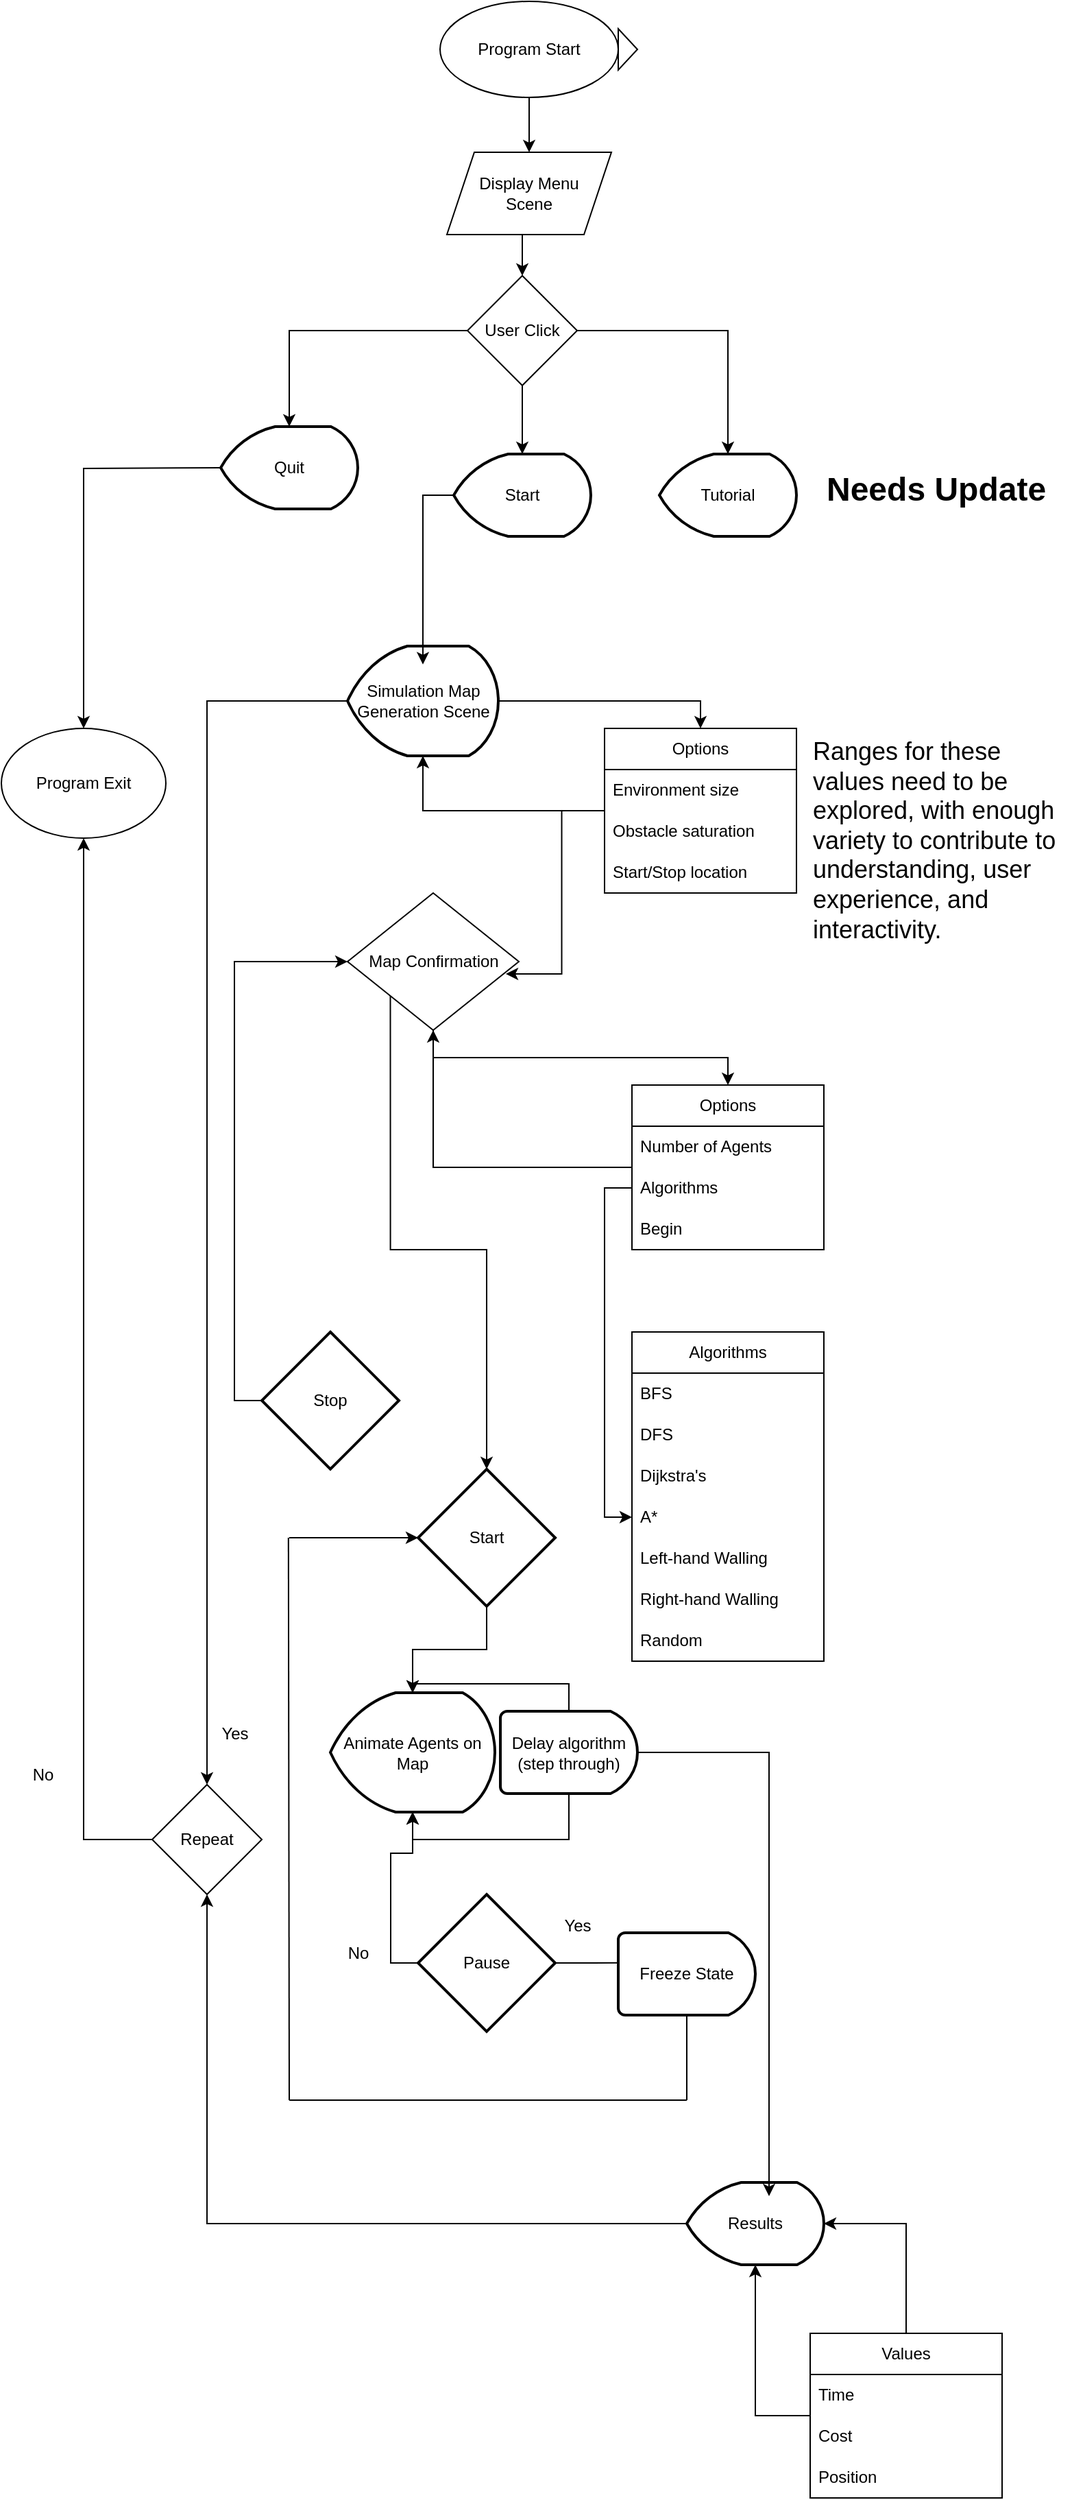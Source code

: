 <mxfile version="24.2.3" type="github">
  <diagram id="C5RBs43oDa-KdzZeNtuy" name="Page-1">
    <mxGraphModel dx="1518" dy="679" grid="1" gridSize="10" guides="1" tooltips="1" connect="1" arrows="1" fold="1" page="1" pageScale="1" pageWidth="827" pageHeight="1169" math="0" shadow="0">
      <root>
        <mxCell id="WIyWlLk6GJQsqaUBKTNV-0" />
        <mxCell id="WIyWlLk6GJQsqaUBKTNV-1" parent="WIyWlLk6GJQsqaUBKTNV-0" />
        <mxCell id="nEtuRUCeHnnsEgfaFvNi-16" style="edgeStyle=orthogonalEdgeStyle;rounded=0;orthogonalLoop=1;jettySize=auto;html=1;exitX=0.5;exitY=1;exitDx=0;exitDy=0;" edge="1" parent="WIyWlLk6GJQsqaUBKTNV-1" source="nEtuRUCeHnnsEgfaFvNi-0" target="nEtuRUCeHnnsEgfaFvNi-1">
          <mxGeometry relative="1" as="geometry" />
        </mxCell>
        <mxCell id="nEtuRUCeHnnsEgfaFvNi-0" value="Program Start" style="ellipse;whiteSpace=wrap;html=1;" vertex="1" parent="WIyWlLk6GJQsqaUBKTNV-1">
          <mxGeometry x="330" y="90" width="130" height="70" as="geometry" />
        </mxCell>
        <mxCell id="nEtuRUCeHnnsEgfaFvNi-22" style="edgeStyle=orthogonalEdgeStyle;rounded=0;orthogonalLoop=1;jettySize=auto;html=1;exitX=0.5;exitY=1;exitDx=0;exitDy=0;entryX=0.5;entryY=0;entryDx=0;entryDy=0;" edge="1" parent="WIyWlLk6GJQsqaUBKTNV-1" source="nEtuRUCeHnnsEgfaFvNi-1" target="nEtuRUCeHnnsEgfaFvNi-3">
          <mxGeometry relative="1" as="geometry" />
        </mxCell>
        <mxCell id="nEtuRUCeHnnsEgfaFvNi-1" value="Display Menu&lt;br&gt;Scene" style="shape=parallelogram;perimeter=parallelogramPerimeter;whiteSpace=wrap;html=1;fixedSize=1;" vertex="1" parent="WIyWlLk6GJQsqaUBKTNV-1">
          <mxGeometry x="335" y="200" width="120" height="60" as="geometry" />
        </mxCell>
        <mxCell id="nEtuRUCeHnnsEgfaFvNi-10" style="edgeStyle=orthogonalEdgeStyle;rounded=0;orthogonalLoop=1;jettySize=auto;html=1;exitX=0;exitY=0.5;exitDx=0;exitDy=0;entryX=0.5;entryY=0;entryDx=0;entryDy=0;entryPerimeter=0;" edge="1" parent="WIyWlLk6GJQsqaUBKTNV-1" source="nEtuRUCeHnnsEgfaFvNi-3" target="nEtuRUCeHnnsEgfaFvNi-17">
          <mxGeometry relative="1" as="geometry">
            <mxPoint x="220" y="400" as="targetPoint" />
          </mxGeometry>
        </mxCell>
        <mxCell id="nEtuRUCeHnnsEgfaFvNi-3" value="User Click" style="rhombus;whiteSpace=wrap;html=1;" vertex="1" parent="WIyWlLk6GJQsqaUBKTNV-1">
          <mxGeometry x="350" y="290" width="80" height="80" as="geometry" />
        </mxCell>
        <mxCell id="nEtuRUCeHnnsEgfaFvNi-9" style="edgeStyle=orthogonalEdgeStyle;rounded=0;orthogonalLoop=1;jettySize=auto;html=1;exitX=0;exitY=0.5;exitDx=0;exitDy=0;" edge="1" parent="WIyWlLk6GJQsqaUBKTNV-1" target="nEtuRUCeHnnsEgfaFvNi-7">
          <mxGeometry relative="1" as="geometry">
            <mxPoint x="170" y="430" as="sourcePoint" />
          </mxGeometry>
        </mxCell>
        <mxCell id="nEtuRUCeHnnsEgfaFvNi-7" value="Program Exit" style="ellipse;whiteSpace=wrap;html=1;" vertex="1" parent="WIyWlLk6GJQsqaUBKTNV-1">
          <mxGeometry x="10" y="620" width="120" height="80" as="geometry" />
        </mxCell>
        <mxCell id="nEtuRUCeHnnsEgfaFvNi-8" value="" style="triangle;whiteSpace=wrap;html=1;" vertex="1" parent="WIyWlLk6GJQsqaUBKTNV-1">
          <mxGeometry x="460" y="110" width="14" height="30" as="geometry" />
        </mxCell>
        <mxCell id="nEtuRUCeHnnsEgfaFvNi-12" style="edgeStyle=orthogonalEdgeStyle;rounded=0;orthogonalLoop=1;jettySize=auto;html=1;exitX=1;exitY=0.5;exitDx=0;exitDy=0;" edge="1" parent="WIyWlLk6GJQsqaUBKTNV-1" source="nEtuRUCeHnnsEgfaFvNi-3" target="nEtuRUCeHnnsEgfaFvNi-20">
          <mxGeometry relative="1" as="geometry">
            <mxPoint x="500" y="410" as="targetPoint" />
          </mxGeometry>
        </mxCell>
        <mxCell id="nEtuRUCeHnnsEgfaFvNi-17" value="Quit" style="strokeWidth=2;html=1;shape=mxgraph.flowchart.display;whiteSpace=wrap;" vertex="1" parent="WIyWlLk6GJQsqaUBKTNV-1">
          <mxGeometry x="170" y="400" width="100" height="60" as="geometry" />
        </mxCell>
        <mxCell id="nEtuRUCeHnnsEgfaFvNi-18" value="Start" style="strokeWidth=2;html=1;shape=mxgraph.flowchart.display;whiteSpace=wrap;" vertex="1" parent="WIyWlLk6GJQsqaUBKTNV-1">
          <mxGeometry x="340" y="420" width="100" height="60" as="geometry" />
        </mxCell>
        <mxCell id="nEtuRUCeHnnsEgfaFvNi-19" style="edgeStyle=orthogonalEdgeStyle;rounded=0;orthogonalLoop=1;jettySize=auto;html=1;exitX=0.5;exitY=1;exitDx=0;exitDy=0;" edge="1" parent="WIyWlLk6GJQsqaUBKTNV-1" source="nEtuRUCeHnnsEgfaFvNi-3" target="nEtuRUCeHnnsEgfaFvNi-18">
          <mxGeometry relative="1" as="geometry" />
        </mxCell>
        <mxCell id="nEtuRUCeHnnsEgfaFvNi-20" value="Tutorial" style="strokeWidth=2;html=1;shape=mxgraph.flowchart.display;whiteSpace=wrap;" vertex="1" parent="WIyWlLk6GJQsqaUBKTNV-1">
          <mxGeometry x="490" y="420" width="100" height="60" as="geometry" />
        </mxCell>
        <mxCell id="nEtuRUCeHnnsEgfaFvNi-23" value="Options" style="swimlane;fontStyle=0;childLayout=stackLayout;horizontal=1;startSize=30;horizontalStack=0;resizeParent=1;resizeParentMax=0;resizeLast=0;collapsible=1;marginBottom=0;whiteSpace=wrap;html=1;" vertex="1" parent="WIyWlLk6GJQsqaUBKTNV-1">
          <mxGeometry x="450" y="620" width="140" height="120" as="geometry" />
        </mxCell>
        <mxCell id="nEtuRUCeHnnsEgfaFvNi-24" value="Environment size" style="text;strokeColor=none;fillColor=none;align=left;verticalAlign=middle;spacingLeft=4;spacingRight=4;overflow=hidden;points=[[0,0.5],[1,0.5]];portConstraint=eastwest;rotatable=0;whiteSpace=wrap;html=1;" vertex="1" parent="nEtuRUCeHnnsEgfaFvNi-23">
          <mxGeometry y="30" width="140" height="30" as="geometry" />
        </mxCell>
        <mxCell id="nEtuRUCeHnnsEgfaFvNi-25" value="Obstacle saturation" style="text;strokeColor=none;fillColor=none;align=left;verticalAlign=middle;spacingLeft=4;spacingRight=4;overflow=hidden;points=[[0,0.5],[1,0.5]];portConstraint=eastwest;rotatable=0;whiteSpace=wrap;html=1;" vertex="1" parent="nEtuRUCeHnnsEgfaFvNi-23">
          <mxGeometry y="60" width="140" height="30" as="geometry" />
        </mxCell>
        <mxCell id="nEtuRUCeHnnsEgfaFvNi-26" value="Start/Stop location" style="text;strokeColor=none;fillColor=none;align=left;verticalAlign=middle;spacingLeft=4;spacingRight=4;overflow=hidden;points=[[0,0.5],[1,0.5]];portConstraint=eastwest;rotatable=0;whiteSpace=wrap;html=1;" vertex="1" parent="nEtuRUCeHnnsEgfaFvNi-23">
          <mxGeometry y="90" width="140" height="30" as="geometry" />
        </mxCell>
        <mxCell id="nEtuRUCeHnnsEgfaFvNi-29" style="edgeStyle=orthogonalEdgeStyle;rounded=0;orthogonalLoop=1;jettySize=auto;html=1;exitX=1;exitY=0.5;exitDx=0;exitDy=0;exitPerimeter=0;entryX=0.5;entryY=0;entryDx=0;entryDy=0;" edge="1" parent="WIyWlLk6GJQsqaUBKTNV-1" source="nEtuRUCeHnnsEgfaFvNi-27" target="nEtuRUCeHnnsEgfaFvNi-23">
          <mxGeometry relative="1" as="geometry" />
        </mxCell>
        <mxCell id="nEtuRUCeHnnsEgfaFvNi-51" style="edgeStyle=orthogonalEdgeStyle;rounded=0;orthogonalLoop=1;jettySize=auto;html=1;" edge="1" parent="WIyWlLk6GJQsqaUBKTNV-1" source="nEtuRUCeHnnsEgfaFvNi-27" target="nEtuRUCeHnnsEgfaFvNi-52">
          <mxGeometry relative="1" as="geometry">
            <mxPoint x="160" y="1381" as="targetPoint" />
          </mxGeometry>
        </mxCell>
        <mxCell id="nEtuRUCeHnnsEgfaFvNi-27" value="Simulation Map Generation Scene" style="strokeWidth=2;html=1;shape=mxgraph.flowchart.display;whiteSpace=wrap;" vertex="1" parent="WIyWlLk6GJQsqaUBKTNV-1">
          <mxGeometry x="262.5" y="560" width="110" height="80" as="geometry" />
        </mxCell>
        <mxCell id="nEtuRUCeHnnsEgfaFvNi-28" style="edgeStyle=orthogonalEdgeStyle;rounded=0;orthogonalLoop=1;jettySize=auto;html=1;exitX=0;exitY=0.5;exitDx=0;exitDy=0;exitPerimeter=0;entryX=0.5;entryY=0.167;entryDx=0;entryDy=0;entryPerimeter=0;" edge="1" parent="WIyWlLk6GJQsqaUBKTNV-1" source="nEtuRUCeHnnsEgfaFvNi-18" target="nEtuRUCeHnnsEgfaFvNi-27">
          <mxGeometry relative="1" as="geometry" />
        </mxCell>
        <mxCell id="nEtuRUCeHnnsEgfaFvNi-30" style="edgeStyle=orthogonalEdgeStyle;rounded=0;orthogonalLoop=1;jettySize=auto;html=1;entryX=0.5;entryY=1;entryDx=0;entryDy=0;entryPerimeter=0;" edge="1" parent="WIyWlLk6GJQsqaUBKTNV-1" source="nEtuRUCeHnnsEgfaFvNi-23" target="nEtuRUCeHnnsEgfaFvNi-27">
          <mxGeometry relative="1" as="geometry" />
        </mxCell>
        <mxCell id="nEtuRUCeHnnsEgfaFvNi-49" style="edgeStyle=orthogonalEdgeStyle;rounded=0;orthogonalLoop=1;jettySize=auto;html=1;exitX=0.5;exitY=1;exitDx=0;exitDy=0;entryX=0.5;entryY=0;entryDx=0;entryDy=0;" edge="1" parent="WIyWlLk6GJQsqaUBKTNV-1" source="nEtuRUCeHnnsEgfaFvNi-31" target="nEtuRUCeHnnsEgfaFvNi-33">
          <mxGeometry relative="1" as="geometry" />
        </mxCell>
        <mxCell id="nEtuRUCeHnnsEgfaFvNi-59" style="edgeStyle=orthogonalEdgeStyle;rounded=0;orthogonalLoop=1;jettySize=auto;html=1;exitX=0;exitY=1;exitDx=0;exitDy=0;" edge="1" parent="WIyWlLk6GJQsqaUBKTNV-1" source="nEtuRUCeHnnsEgfaFvNi-31" target="nEtuRUCeHnnsEgfaFvNi-38">
          <mxGeometry relative="1" as="geometry" />
        </mxCell>
        <mxCell id="nEtuRUCeHnnsEgfaFvNi-31" value="Map Confirmation" style="rhombus;whiteSpace=wrap;html=1;" vertex="1" parent="WIyWlLk6GJQsqaUBKTNV-1">
          <mxGeometry x="262.5" y="740" width="125" height="100" as="geometry" />
        </mxCell>
        <mxCell id="nEtuRUCeHnnsEgfaFvNi-32" style="edgeStyle=orthogonalEdgeStyle;rounded=0;orthogonalLoop=1;jettySize=auto;html=1;entryX=0.924;entryY=0.59;entryDx=0;entryDy=0;entryPerimeter=0;" edge="1" parent="WIyWlLk6GJQsqaUBKTNV-1" source="nEtuRUCeHnnsEgfaFvNi-23" target="nEtuRUCeHnnsEgfaFvNi-31">
          <mxGeometry relative="1" as="geometry" />
        </mxCell>
        <mxCell id="nEtuRUCeHnnsEgfaFvNi-58" style="edgeStyle=orthogonalEdgeStyle;rounded=0;orthogonalLoop=1;jettySize=auto;html=1;" edge="1" parent="WIyWlLk6GJQsqaUBKTNV-1" source="nEtuRUCeHnnsEgfaFvNi-33" target="nEtuRUCeHnnsEgfaFvNi-31">
          <mxGeometry relative="1" as="geometry" />
        </mxCell>
        <mxCell id="nEtuRUCeHnnsEgfaFvNi-33" value="Options" style="swimlane;fontStyle=0;childLayout=stackLayout;horizontal=1;startSize=30;horizontalStack=0;resizeParent=1;resizeParentMax=0;resizeLast=0;collapsible=1;marginBottom=0;whiteSpace=wrap;html=1;" vertex="1" parent="WIyWlLk6GJQsqaUBKTNV-1">
          <mxGeometry x="470" y="880" width="140" height="120" as="geometry" />
        </mxCell>
        <mxCell id="nEtuRUCeHnnsEgfaFvNi-34" value="Number of Agents" style="text;strokeColor=none;fillColor=none;align=left;verticalAlign=middle;spacingLeft=4;spacingRight=4;overflow=hidden;points=[[0,0.5],[1,0.5]];portConstraint=eastwest;rotatable=0;whiteSpace=wrap;html=1;" vertex="1" parent="nEtuRUCeHnnsEgfaFvNi-33">
          <mxGeometry y="30" width="140" height="30" as="geometry" />
        </mxCell>
        <mxCell id="nEtuRUCeHnnsEgfaFvNi-36" value="Algorithms" style="text;strokeColor=none;fillColor=none;align=left;verticalAlign=middle;spacingLeft=4;spacingRight=4;overflow=hidden;points=[[0,0.5],[1,0.5]];portConstraint=eastwest;rotatable=0;whiteSpace=wrap;html=1;" vertex="1" parent="nEtuRUCeHnnsEgfaFvNi-33">
          <mxGeometry y="60" width="140" height="30" as="geometry" />
        </mxCell>
        <mxCell id="nEtuRUCeHnnsEgfaFvNi-37" value="Begin" style="text;strokeColor=none;fillColor=none;align=left;verticalAlign=middle;spacingLeft=4;spacingRight=4;overflow=hidden;points=[[0,0.5],[1,0.5]];portConstraint=eastwest;rotatable=0;whiteSpace=wrap;html=1;" vertex="1" parent="nEtuRUCeHnnsEgfaFvNi-33">
          <mxGeometry y="90" width="140" height="30" as="geometry" />
        </mxCell>
        <mxCell id="nEtuRUCeHnnsEgfaFvNi-63" style="edgeStyle=orthogonalEdgeStyle;rounded=0;orthogonalLoop=1;jettySize=auto;html=1;exitX=0.5;exitY=1;exitDx=0;exitDy=0;exitPerimeter=0;" edge="1" parent="WIyWlLk6GJQsqaUBKTNV-1" source="nEtuRUCeHnnsEgfaFvNi-38" target="nEtuRUCeHnnsEgfaFvNi-62">
          <mxGeometry relative="1" as="geometry" />
        </mxCell>
        <mxCell id="nEtuRUCeHnnsEgfaFvNi-38" value="Start" style="strokeWidth=2;html=1;shape=mxgraph.flowchart.decision;whiteSpace=wrap;" vertex="1" parent="WIyWlLk6GJQsqaUBKTNV-1">
          <mxGeometry x="314" y="1160" width="100" height="100" as="geometry" />
        </mxCell>
        <mxCell id="nEtuRUCeHnnsEgfaFvNi-56" style="edgeStyle=orthogonalEdgeStyle;rounded=0;orthogonalLoop=1;jettySize=auto;html=1;exitX=0;exitY=0.5;exitDx=0;exitDy=0;exitPerimeter=0;entryX=0;entryY=0.5;entryDx=0;entryDy=0;" edge="1" parent="WIyWlLk6GJQsqaUBKTNV-1" source="nEtuRUCeHnnsEgfaFvNi-39" target="nEtuRUCeHnnsEgfaFvNi-31">
          <mxGeometry relative="1" as="geometry" />
        </mxCell>
        <mxCell id="nEtuRUCeHnnsEgfaFvNi-39" value="Stop" style="strokeWidth=2;html=1;shape=mxgraph.flowchart.decision;whiteSpace=wrap;" vertex="1" parent="WIyWlLk6GJQsqaUBKTNV-1">
          <mxGeometry x="200" y="1060" width="100" height="100" as="geometry" />
        </mxCell>
        <mxCell id="nEtuRUCeHnnsEgfaFvNi-40" value="Algorithms" style="swimlane;fontStyle=0;childLayout=stackLayout;horizontal=1;startSize=30;horizontalStack=0;resizeParent=1;resizeParentMax=0;resizeLast=0;collapsible=1;marginBottom=0;whiteSpace=wrap;html=1;" vertex="1" parent="WIyWlLk6GJQsqaUBKTNV-1">
          <mxGeometry x="470" y="1060" width="140" height="240" as="geometry" />
        </mxCell>
        <mxCell id="nEtuRUCeHnnsEgfaFvNi-41" value="BFS&lt;span style=&quot;white-space: pre;&quot;&gt;&#x9;&lt;/span&gt;" style="text;strokeColor=none;fillColor=none;align=left;verticalAlign=middle;spacingLeft=4;spacingRight=4;overflow=hidden;points=[[0,0.5],[1,0.5]];portConstraint=eastwest;rotatable=0;whiteSpace=wrap;html=1;" vertex="1" parent="nEtuRUCeHnnsEgfaFvNi-40">
          <mxGeometry y="30" width="140" height="30" as="geometry" />
        </mxCell>
        <mxCell id="nEtuRUCeHnnsEgfaFvNi-42" value="DFS" style="text;strokeColor=none;fillColor=none;align=left;verticalAlign=middle;spacingLeft=4;spacingRight=4;overflow=hidden;points=[[0,0.5],[1,0.5]];portConstraint=eastwest;rotatable=0;whiteSpace=wrap;html=1;" vertex="1" parent="nEtuRUCeHnnsEgfaFvNi-40">
          <mxGeometry y="60" width="140" height="30" as="geometry" />
        </mxCell>
        <mxCell id="nEtuRUCeHnnsEgfaFvNi-43" value="Dijkstra&#39;s" style="text;strokeColor=none;fillColor=none;align=left;verticalAlign=middle;spacingLeft=4;spacingRight=4;overflow=hidden;points=[[0,0.5],[1,0.5]];portConstraint=eastwest;rotatable=0;whiteSpace=wrap;html=1;" vertex="1" parent="nEtuRUCeHnnsEgfaFvNi-40">
          <mxGeometry y="90" width="140" height="30" as="geometry" />
        </mxCell>
        <mxCell id="nEtuRUCeHnnsEgfaFvNi-45" value="A*" style="text;strokeColor=none;fillColor=none;align=left;verticalAlign=middle;spacingLeft=4;spacingRight=4;overflow=hidden;points=[[0,0.5],[1,0.5]];portConstraint=eastwest;rotatable=0;whiteSpace=wrap;html=1;" vertex="1" parent="nEtuRUCeHnnsEgfaFvNi-40">
          <mxGeometry y="120" width="140" height="30" as="geometry" />
        </mxCell>
        <mxCell id="nEtuRUCeHnnsEgfaFvNi-46" value="Left-hand Walling" style="text;strokeColor=none;fillColor=none;align=left;verticalAlign=middle;spacingLeft=4;spacingRight=4;overflow=hidden;points=[[0,0.5],[1,0.5]];portConstraint=eastwest;rotatable=0;whiteSpace=wrap;html=1;" vertex="1" parent="nEtuRUCeHnnsEgfaFvNi-40">
          <mxGeometry y="150" width="140" height="30" as="geometry" />
        </mxCell>
        <mxCell id="nEtuRUCeHnnsEgfaFvNi-47" value="Right-hand Walling" style="text;strokeColor=none;fillColor=none;align=left;verticalAlign=middle;spacingLeft=4;spacingRight=4;overflow=hidden;points=[[0,0.5],[1,0.5]];portConstraint=eastwest;rotatable=0;whiteSpace=wrap;html=1;" vertex="1" parent="nEtuRUCeHnnsEgfaFvNi-40">
          <mxGeometry y="180" width="140" height="30" as="geometry" />
        </mxCell>
        <mxCell id="nEtuRUCeHnnsEgfaFvNi-48" value="Random" style="text;strokeColor=none;fillColor=none;align=left;verticalAlign=middle;spacingLeft=4;spacingRight=4;overflow=hidden;points=[[0,0.5],[1,0.5]];portConstraint=eastwest;rotatable=0;whiteSpace=wrap;html=1;" vertex="1" parent="nEtuRUCeHnnsEgfaFvNi-40">
          <mxGeometry y="210" width="140" height="30" as="geometry" />
        </mxCell>
        <mxCell id="nEtuRUCeHnnsEgfaFvNi-50" style="edgeStyle=orthogonalEdgeStyle;rounded=0;orthogonalLoop=1;jettySize=auto;html=1;entryX=0;entryY=0.5;entryDx=0;entryDy=0;" edge="1" parent="WIyWlLk6GJQsqaUBKTNV-1" source="nEtuRUCeHnnsEgfaFvNi-36" target="nEtuRUCeHnnsEgfaFvNi-45">
          <mxGeometry relative="1" as="geometry" />
        </mxCell>
        <mxCell id="nEtuRUCeHnnsEgfaFvNi-54" style="edgeStyle=orthogonalEdgeStyle;rounded=0;orthogonalLoop=1;jettySize=auto;html=1;exitX=0;exitY=0.5;exitDx=0;exitDy=0;entryX=0.5;entryY=1;entryDx=0;entryDy=0;" edge="1" parent="WIyWlLk6GJQsqaUBKTNV-1" source="nEtuRUCeHnnsEgfaFvNi-52" target="nEtuRUCeHnnsEgfaFvNi-7">
          <mxGeometry relative="1" as="geometry" />
        </mxCell>
        <mxCell id="nEtuRUCeHnnsEgfaFvNi-52" value="Repeat" style="rhombus;whiteSpace=wrap;html=1;" vertex="1" parent="WIyWlLk6GJQsqaUBKTNV-1">
          <mxGeometry x="120" y="1390" width="80" height="80" as="geometry" />
        </mxCell>
        <mxCell id="nEtuRUCeHnnsEgfaFvNi-53" value="Yes" style="text;html=1;align=center;verticalAlign=middle;resizable=0;points=[];autosize=1;strokeColor=none;fillColor=none;" vertex="1" parent="WIyWlLk6GJQsqaUBKTNV-1">
          <mxGeometry x="160" y="1338" width="40" height="30" as="geometry" />
        </mxCell>
        <mxCell id="nEtuRUCeHnnsEgfaFvNi-55" value="No" style="text;html=1;align=center;verticalAlign=middle;resizable=0;points=[];autosize=1;strokeColor=none;fillColor=none;" vertex="1" parent="WIyWlLk6GJQsqaUBKTNV-1">
          <mxGeometry x="20" y="1368" width="40" height="30" as="geometry" />
        </mxCell>
        <mxCell id="nEtuRUCeHnnsEgfaFvNi-60" value="&lt;font style=&quot;font-size: 18px;&quot;&gt;Ranges for these values need to be explored, with enough variety to contribute to understanding, user experience, and interactivity.&lt;/font&gt;" style="text;html=1;whiteSpace=wrap;overflow=hidden;rounded=0;" vertex="1" parent="WIyWlLk6GJQsqaUBKTNV-1">
          <mxGeometry x="600" y="620" width="190" height="180" as="geometry" />
        </mxCell>
        <mxCell id="nEtuRUCeHnnsEgfaFvNi-61" value="&lt;div&gt;Delay algorithm&lt;/div&gt;&lt;div&gt;(step through)&lt;br&gt;&lt;/div&gt;" style="strokeWidth=2;html=1;shape=mxgraph.flowchart.delay;whiteSpace=wrap;" vertex="1" parent="WIyWlLk6GJQsqaUBKTNV-1">
          <mxGeometry x="374" y="1336.5" width="100" height="60" as="geometry" />
        </mxCell>
        <mxCell id="nEtuRUCeHnnsEgfaFvNi-62" value="Animate Agents on Map" style="strokeWidth=2;html=1;shape=mxgraph.flowchart.display;whiteSpace=wrap;" vertex="1" parent="WIyWlLk6GJQsqaUBKTNV-1">
          <mxGeometry x="250" y="1323" width="120" height="87" as="geometry" />
        </mxCell>
        <mxCell id="nEtuRUCeHnnsEgfaFvNi-64" style="edgeStyle=orthogonalEdgeStyle;rounded=0;orthogonalLoop=1;jettySize=auto;html=1;exitX=0.5;exitY=0;exitDx=0;exitDy=0;exitPerimeter=0;entryX=0.5;entryY=0;entryDx=0;entryDy=0;entryPerimeter=0;" edge="1" parent="WIyWlLk6GJQsqaUBKTNV-1" source="nEtuRUCeHnnsEgfaFvNi-61" target="nEtuRUCeHnnsEgfaFvNi-62">
          <mxGeometry relative="1" as="geometry" />
        </mxCell>
        <mxCell id="nEtuRUCeHnnsEgfaFvNi-65" style="edgeStyle=orthogonalEdgeStyle;rounded=0;orthogonalLoop=1;jettySize=auto;html=1;exitX=0.5;exitY=1;exitDx=0;exitDy=0;exitPerimeter=0;entryX=0.5;entryY=1;entryDx=0;entryDy=0;entryPerimeter=0;" edge="1" parent="WIyWlLk6GJQsqaUBKTNV-1" source="nEtuRUCeHnnsEgfaFvNi-61" target="nEtuRUCeHnnsEgfaFvNi-62">
          <mxGeometry relative="1" as="geometry" />
        </mxCell>
        <mxCell id="nEtuRUCeHnnsEgfaFvNi-67" style="edgeStyle=orthogonalEdgeStyle;rounded=0;orthogonalLoop=1;jettySize=auto;html=1;exitX=0;exitY=0.5;exitDx=0;exitDy=0;exitPerimeter=0;" edge="1" parent="WIyWlLk6GJQsqaUBKTNV-1" source="nEtuRUCeHnnsEgfaFvNi-66" target="nEtuRUCeHnnsEgfaFvNi-62">
          <mxGeometry relative="1" as="geometry" />
        </mxCell>
        <mxCell id="nEtuRUCeHnnsEgfaFvNi-69" style="edgeStyle=orthogonalEdgeStyle;rounded=0;orthogonalLoop=1;jettySize=auto;html=1;exitX=1;exitY=0.5;exitDx=0;exitDy=0;exitPerimeter=0;" edge="1" parent="WIyWlLk6GJQsqaUBKTNV-1" source="nEtuRUCeHnnsEgfaFvNi-66">
          <mxGeometry relative="1" as="geometry">
            <mxPoint x="470" y="1519.824" as="targetPoint" />
          </mxGeometry>
        </mxCell>
        <mxCell id="nEtuRUCeHnnsEgfaFvNi-66" value="Pause" style="strokeWidth=2;html=1;shape=mxgraph.flowchart.decision;whiteSpace=wrap;" vertex="1" parent="WIyWlLk6GJQsqaUBKTNV-1">
          <mxGeometry x="314" y="1470" width="100" height="100" as="geometry" />
        </mxCell>
        <mxCell id="nEtuRUCeHnnsEgfaFvNi-68" value="No" style="text;html=1;align=center;verticalAlign=middle;resizable=0;points=[];autosize=1;strokeColor=none;fillColor=none;" vertex="1" parent="WIyWlLk6GJQsqaUBKTNV-1">
          <mxGeometry x="250" y="1498" width="40" height="30" as="geometry" />
        </mxCell>
        <mxCell id="nEtuRUCeHnnsEgfaFvNi-70" value="Yes" style="text;html=1;align=center;verticalAlign=middle;resizable=0;points=[];autosize=1;strokeColor=none;fillColor=none;" vertex="1" parent="WIyWlLk6GJQsqaUBKTNV-1">
          <mxGeometry x="410" y="1478" width="40" height="30" as="geometry" />
        </mxCell>
        <mxCell id="nEtuRUCeHnnsEgfaFvNi-71" value="Freeze State" style="strokeWidth=2;html=1;shape=mxgraph.flowchart.delay;whiteSpace=wrap;" vertex="1" parent="WIyWlLk6GJQsqaUBKTNV-1">
          <mxGeometry x="460" y="1498" width="100" height="60" as="geometry" />
        </mxCell>
        <mxCell id="nEtuRUCeHnnsEgfaFvNi-73" value="" style="endArrow=classic;html=1;rounded=0;" edge="1" parent="WIyWlLk6GJQsqaUBKTNV-1">
          <mxGeometry width="50" height="50" relative="1" as="geometry">
            <mxPoint x="220" y="1210" as="sourcePoint" />
            <mxPoint x="314" y="1210" as="targetPoint" />
          </mxGeometry>
        </mxCell>
        <mxCell id="nEtuRUCeHnnsEgfaFvNi-74" value="" style="endArrow=none;html=1;rounded=0;" edge="1" parent="WIyWlLk6GJQsqaUBKTNV-1">
          <mxGeometry width="50" height="50" relative="1" as="geometry">
            <mxPoint x="220" y="1620" as="sourcePoint" />
            <mxPoint x="219.41" y="1210" as="targetPoint" />
          </mxGeometry>
        </mxCell>
        <mxCell id="nEtuRUCeHnnsEgfaFvNi-75" value="" style="endArrow=none;html=1;rounded=0;" edge="1" parent="WIyWlLk6GJQsqaUBKTNV-1">
          <mxGeometry width="50" height="50" relative="1" as="geometry">
            <mxPoint x="220" y="1620" as="sourcePoint" />
            <mxPoint x="510" y="1620" as="targetPoint" />
          </mxGeometry>
        </mxCell>
        <mxCell id="nEtuRUCeHnnsEgfaFvNi-76" value="" style="endArrow=none;html=1;rounded=0;entryX=0.5;entryY=1;entryDx=0;entryDy=0;entryPerimeter=0;" edge="1" parent="WIyWlLk6GJQsqaUBKTNV-1" target="nEtuRUCeHnnsEgfaFvNi-71">
          <mxGeometry width="50" height="50" relative="1" as="geometry">
            <mxPoint x="510" y="1620" as="sourcePoint" />
            <mxPoint x="565" y="1570" as="targetPoint" />
          </mxGeometry>
        </mxCell>
        <mxCell id="nEtuRUCeHnnsEgfaFvNi-88" style="edgeStyle=orthogonalEdgeStyle;rounded=0;orthogonalLoop=1;jettySize=auto;html=1;entryX=0.5;entryY=1;entryDx=0;entryDy=0;" edge="1" parent="WIyWlLk6GJQsqaUBKTNV-1" source="nEtuRUCeHnnsEgfaFvNi-77" target="nEtuRUCeHnnsEgfaFvNi-52">
          <mxGeometry relative="1" as="geometry" />
        </mxCell>
        <mxCell id="nEtuRUCeHnnsEgfaFvNi-77" value="Results" style="strokeWidth=2;html=1;shape=mxgraph.flowchart.display;whiteSpace=wrap;" vertex="1" parent="WIyWlLk6GJQsqaUBKTNV-1">
          <mxGeometry x="510" y="1680" width="100" height="60" as="geometry" />
        </mxCell>
        <mxCell id="nEtuRUCeHnnsEgfaFvNi-78" value="Values" style="swimlane;fontStyle=0;childLayout=stackLayout;horizontal=1;startSize=30;horizontalStack=0;resizeParent=1;resizeParentMax=0;resizeLast=0;collapsible=1;marginBottom=0;whiteSpace=wrap;html=1;" vertex="1" parent="WIyWlLk6GJQsqaUBKTNV-1">
          <mxGeometry x="600" y="1790" width="140" height="120" as="geometry" />
        </mxCell>
        <mxCell id="nEtuRUCeHnnsEgfaFvNi-79" value="Time" style="text;strokeColor=none;fillColor=none;align=left;verticalAlign=middle;spacingLeft=4;spacingRight=4;overflow=hidden;points=[[0,0.5],[1,0.5]];portConstraint=eastwest;rotatable=0;whiteSpace=wrap;html=1;" vertex="1" parent="nEtuRUCeHnnsEgfaFvNi-78">
          <mxGeometry y="30" width="140" height="30" as="geometry" />
        </mxCell>
        <mxCell id="nEtuRUCeHnnsEgfaFvNi-80" value="Cost" style="text;strokeColor=none;fillColor=none;align=left;verticalAlign=middle;spacingLeft=4;spacingRight=4;overflow=hidden;points=[[0,0.5],[1,0.5]];portConstraint=eastwest;rotatable=0;whiteSpace=wrap;html=1;" vertex="1" parent="nEtuRUCeHnnsEgfaFvNi-78">
          <mxGeometry y="60" width="140" height="30" as="geometry" />
        </mxCell>
        <mxCell id="nEtuRUCeHnnsEgfaFvNi-81" value="Position" style="text;strokeColor=none;fillColor=none;align=left;verticalAlign=middle;spacingLeft=4;spacingRight=4;overflow=hidden;points=[[0,0.5],[1,0.5]];portConstraint=eastwest;rotatable=0;whiteSpace=wrap;html=1;" vertex="1" parent="nEtuRUCeHnnsEgfaFvNi-78">
          <mxGeometry y="90" width="140" height="30" as="geometry" />
        </mxCell>
        <mxCell id="nEtuRUCeHnnsEgfaFvNi-82" style="edgeStyle=orthogonalEdgeStyle;rounded=0;orthogonalLoop=1;jettySize=auto;html=1;exitX=0.5;exitY=0;exitDx=0;exitDy=0;entryX=1;entryY=0.5;entryDx=0;entryDy=0;entryPerimeter=0;" edge="1" parent="WIyWlLk6GJQsqaUBKTNV-1" source="nEtuRUCeHnnsEgfaFvNi-78" target="nEtuRUCeHnnsEgfaFvNi-77">
          <mxGeometry relative="1" as="geometry" />
        </mxCell>
        <mxCell id="nEtuRUCeHnnsEgfaFvNi-85" style="edgeStyle=orthogonalEdgeStyle;rounded=0;orthogonalLoop=1;jettySize=auto;html=1;exitX=0;exitY=0.5;exitDx=0;exitDy=0;entryX=0.5;entryY=1;entryDx=0;entryDy=0;entryPerimeter=0;" edge="1" parent="WIyWlLk6GJQsqaUBKTNV-1" source="nEtuRUCeHnnsEgfaFvNi-78" target="nEtuRUCeHnnsEgfaFvNi-77">
          <mxGeometry relative="1" as="geometry" />
        </mxCell>
        <mxCell id="nEtuRUCeHnnsEgfaFvNi-86" value="&lt;h1 style=&quot;margin-top: 0px;&quot;&gt;Needs Update&lt;/h1&gt;&lt;p&gt;&lt;br&gt;&lt;/p&gt;" style="text;html=1;whiteSpace=wrap;overflow=hidden;rounded=0;" vertex="1" parent="WIyWlLk6GJQsqaUBKTNV-1">
          <mxGeometry x="610" y="425" width="180" height="50" as="geometry" />
        </mxCell>
        <mxCell id="nEtuRUCeHnnsEgfaFvNi-87" style="edgeStyle=orthogonalEdgeStyle;rounded=0;orthogonalLoop=1;jettySize=auto;html=1;exitX=1;exitY=0.5;exitDx=0;exitDy=0;exitPerimeter=0;entryX=0.6;entryY=0.167;entryDx=0;entryDy=0;entryPerimeter=0;" edge="1" parent="WIyWlLk6GJQsqaUBKTNV-1" source="nEtuRUCeHnnsEgfaFvNi-61" target="nEtuRUCeHnnsEgfaFvNi-77">
          <mxGeometry relative="1" as="geometry" />
        </mxCell>
      </root>
    </mxGraphModel>
  </diagram>
</mxfile>
